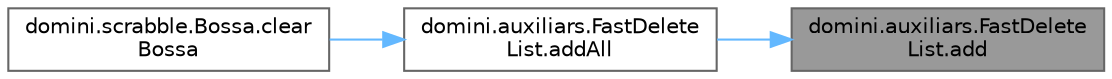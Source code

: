 digraph "domini.auxiliars.FastDeleteList.add"
{
 // INTERACTIVE_SVG=YES
 // LATEX_PDF_SIZE
  bgcolor="transparent";
  edge [fontname=Helvetica,fontsize=10,labelfontname=Helvetica,labelfontsize=10];
  node [fontname=Helvetica,fontsize=10,shape=box,height=0.2,width=0.4];
  rankdir="RL";
  Node1 [id="Node000001",label="domini.auxiliars.FastDelete\lList.add",height=0.2,width=0.4,color="gray40", fillcolor="grey60", style="filled", fontcolor="black",tooltip="Afegeix un element al final de la llista."];
  Node1 -> Node2 [id="edge1_Node000001_Node000002",dir="back",color="steelblue1",style="solid",tooltip=" "];
  Node2 [id="Node000002",label="domini.auxiliars.FastDelete\lList.addAll",height=0.2,width=0.4,color="grey40", fillcolor="white", style="filled",URL="$classdomini_1_1auxiliars_1_1_fast_delete_list.html#a980586fffd42cc58377054b38c75a05f",tooltip="Afegeix tots els elements de la llista proporcionada."];
  Node2 -> Node3 [id="edge2_Node000002_Node000003",dir="back",color="steelblue1",style="solid",tooltip=" "];
  Node3 [id="Node000003",label="domini.scrabble.Bossa.clear\lBossa",height=0.2,width=0.4,color="grey40", fillcolor="white", style="filled",URL="$classdomini_1_1scrabble_1_1_bossa.html#ae2d17893015c31a6dfb0b69a76844587",tooltip="Buida la bossa i l'omple amb les fitxes proporcionades."];
}
